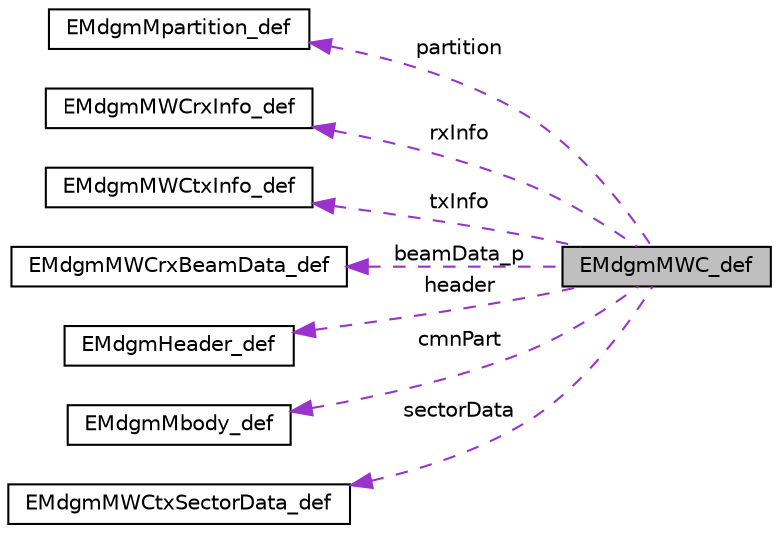 digraph "EMdgmMWC_def"
{
 // LATEX_PDF_SIZE
  edge [fontname="Helvetica",fontsize="10",labelfontname="Helvetica",labelfontsize="10"];
  node [fontname="Helvetica",fontsize="10",shape=record];
  rankdir="LR";
  Node1 [label="EMdgmMWC_def",height=0.2,width=0.4,color="black", fillcolor="grey75", style="filled", fontcolor="black",tooltip="#MWC - Multibeam Water Column Datagram. Entire datagram containing several sub structs."];
  Node2 -> Node1 [dir="back",color="darkorchid3",fontsize="10",style="dashed",label=" partition" ,fontname="Helvetica"];
  Node2 [label="EMdgmMpartition_def",height=0.2,width=0.4,color="black", fillcolor="white", style="filled",URL="$structEMdgmMpartition__def.html",tooltip="Multibeam (M) datagrams - data partition information. General for all M datagrams."];
  Node3 -> Node1 [dir="back",color="darkorchid3",fontsize="10",style="dashed",label=" rxInfo" ,fontname="Helvetica"];
  Node3 [label="EMdgmMWCrxInfo_def",height=0.2,width=0.4,color="black", fillcolor="white", style="filled",URL="$structEMdgmMWCrxInfo__def.html",tooltip="#MWC - data block 2: receiver, general info"];
  Node4 -> Node1 [dir="back",color="darkorchid3",fontsize="10",style="dashed",label=" txInfo" ,fontname="Helvetica"];
  Node4 [label="EMdgmMWCtxInfo_def",height=0.2,width=0.4,color="black", fillcolor="white", style="filled",URL="$structEMdgmMWCtxInfo__def.html",tooltip="#MWC - data block 1: transmit sectors, general info for all sectors"];
  Node5 -> Node1 [dir="back",color="darkorchid3",fontsize="10",style="dashed",label=" beamData_p" ,fontname="Helvetica"];
  Node5 [label="EMdgmMWCrxBeamData_def",height=0.2,width=0.4,color="black", fillcolor="white", style="filled",URL="$structEMdgmMWCrxBeamData__def.html",tooltip="#MWC - data block 2: receiver, specific info for each beam."];
  Node6 -> Node1 [dir="back",color="darkorchid3",fontsize="10",style="dashed",label=" header" ,fontname="Helvetica"];
  Node6 [label="EMdgmHeader_def",height=0.2,width=0.4,color="black", fillcolor="white", style="filled",URL="$structEMdgmHeader__def.html",tooltip="Definition of general datagram header."];
  Node7 -> Node1 [dir="back",color="darkorchid3",fontsize="10",style="dashed",label=" cmnPart" ,fontname="Helvetica"];
  Node7 [label="EMdgmMbody_def",height=0.2,width=0.4,color="black", fillcolor="white", style="filled",URL="$structEMdgmMbody__def.html",tooltip="Multibeam (M) datagrams - body part. Start of body of all M datagrams."];
  Node8 -> Node1 [dir="back",color="darkorchid3",fontsize="10",style="dashed",label=" sectorData" ,fontname="Helvetica"];
  Node8 [label="EMdgmMWCtxSectorData_def",height=0.2,width=0.4,color="black", fillcolor="white", style="filled",URL="$structEMdgmMWCtxSectorData__def.html",tooltip="#MWC - data block 1: transmit sector data, loop for all i = numTxSectors."];
}
